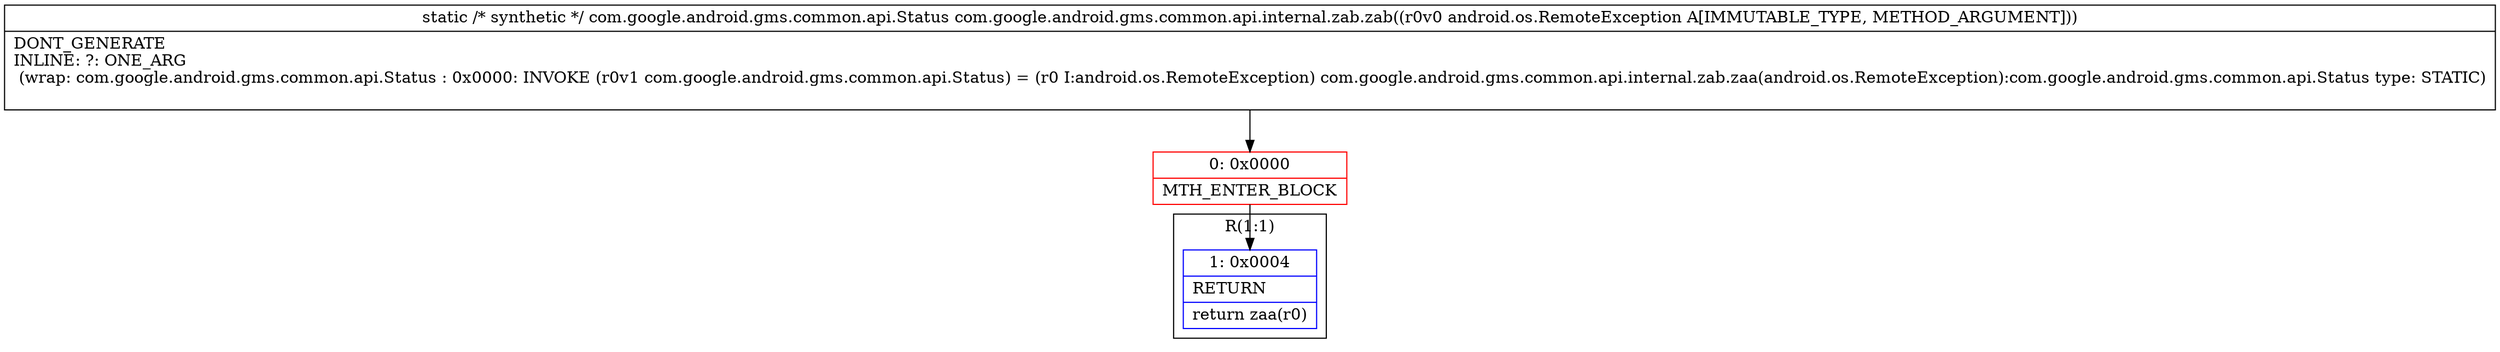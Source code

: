 digraph "CFG forcom.google.android.gms.common.api.internal.zab.zab(Landroid\/os\/RemoteException;)Lcom\/google\/android\/gms\/common\/api\/Status;" {
subgraph cluster_Region_1286746074 {
label = "R(1:1)";
node [shape=record,color=blue];
Node_1 [shape=record,label="{1\:\ 0x0004|RETURN\l|return zaa(r0)\l}"];
}
Node_0 [shape=record,color=red,label="{0\:\ 0x0000|MTH_ENTER_BLOCK\l}"];
MethodNode[shape=record,label="{static \/* synthetic *\/ com.google.android.gms.common.api.Status com.google.android.gms.common.api.internal.zab.zab((r0v0 android.os.RemoteException A[IMMUTABLE_TYPE, METHOD_ARGUMENT]))  | DONT_GENERATE\lINLINE: ?: ONE_ARG  \l  (wrap: com.google.android.gms.common.api.Status : 0x0000: INVOKE  (r0v1 com.google.android.gms.common.api.Status) = (r0 I:android.os.RemoteException) com.google.android.gms.common.api.internal.zab.zaa(android.os.RemoteException):com.google.android.gms.common.api.Status type: STATIC)\l\l}"];
MethodNode -> Node_0;
Node_0 -> Node_1;
}

